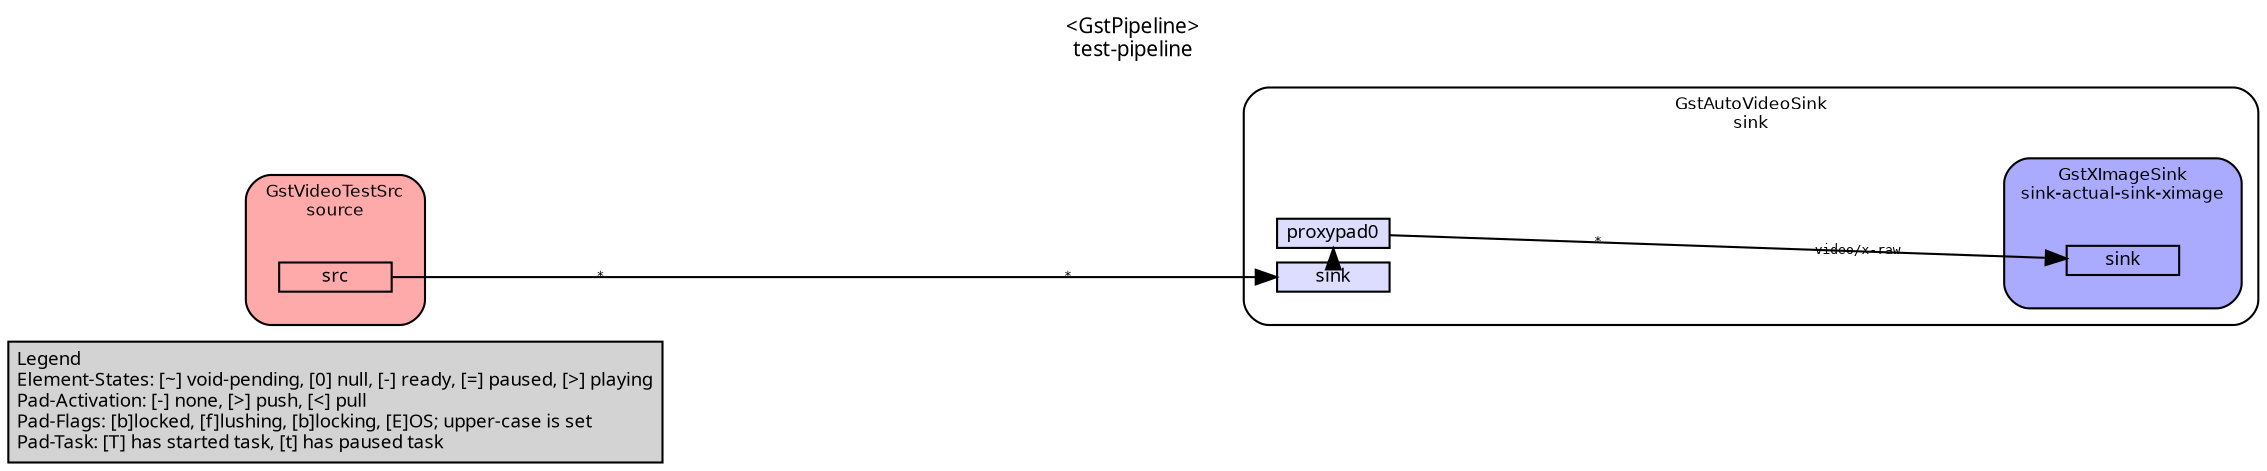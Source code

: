 digraph pipeline {
  rankdir=LR;
  fontname="sans";
  fontsize="10";
  labelloc=t;
  nodesep=.1;
  ranksep=.2;
  label="<GstPipeline>\ntest-pipeline";
  node [style="filled,rounded", shape=box, fontsize="9", fontname="sans", margin="0.0,0.0"];
  edge [labelfontsize="6", fontsize="9", fontname="monospace"];
  
  legend [
    pos="0,0!",
    margin="0.05,0.05",
    style="filled",
    label="Legend\lElement-States: [~] void-pending, [0] null, [-] ready, [=] paused, [>] playing\lPad-Activation: [-] none, [>] push, [<] pull\lPad-Flags: [b]locked, [f]lushing, [b]locking, [E]OS; upper-case is set\lPad-Task: [T] has started task, [t] has paused task\l",
  ];
  subgraph cluster_sink_0x562520094020 {
    fontname="Bitstream Vera Sans";
    fontsize="8";
    style="filled,rounded";
    color=black;
    label="GstAutoVideoSink\nsink";
    subgraph cluster_sink_0x562520094020_sink {
      label="";
      style="invis";
      _proxypad0_0x562520098070 [color=black, fillcolor="#ddddff", label="proxypad0", height="0.2", style="filled,solid"];
    sink_0x562520094020_sink_0x5625200961b0 -> _proxypad0_0x562520098070 [style=dashed, minlen=0]
      sink_0x562520094020_sink_0x5625200961b0 [color=black, fillcolor="#ddddff", label="sink", height="0.2", style="filled,solid"];
    }

    fillcolor="#ffffff";
    subgraph cluster_sink_actual_sink_ximage_0x5625200e2400 {
      fontname="Bitstream Vera Sans";
      fontsize="8";
      style="filled,rounded";
      color=black;
      label="GstXImageSink\nsink-actual-sink-ximage";
      subgraph cluster_sink_actual_sink_ximage_0x5625200e2400_sink {
        label="";
        style="invis";
        sink_actual_sink_ximage_0x5625200e2400_sink_0x562520093690 [color=black, fillcolor="#aaaaff", label="sink", height="0.2", style="filled,solid"];
      }

      fillcolor="#aaaaff";
    }

    _proxypad0_0x562520098070 -> sink_actual_sink_ximage_0x5625200e2400_sink_0x562520093690 [labeldistance="10", labelangle="0", label="                                                  ", taillabel="*", headlabel="video/x-raw"]
  }

  subgraph cluster_source_0x56252008dfb0 {
    fontname="Bitstream Vera Sans";
    fontsize="8";
    style="filled,rounded";
    color=black;
    label="GstVideoTestSrc\nsource";
    subgraph cluster_source_0x56252008dfb0_src {
      label="";
      style="invis";
      source_0x56252008dfb0_src_0x5625200921c0 [color=black, fillcolor="#ffaaaa", label="src", height="0.2", style="filled,solid"];
    }

    fillcolor="#ffaaaa";
  }

  source_0x56252008dfb0_src_0x5625200921c0 -> sink_0x562520094020_sink_0x5625200961b0 [labeldistance="10", labelangle="0", label="                                                  ", taillabel="*", headlabel="*"]
}
